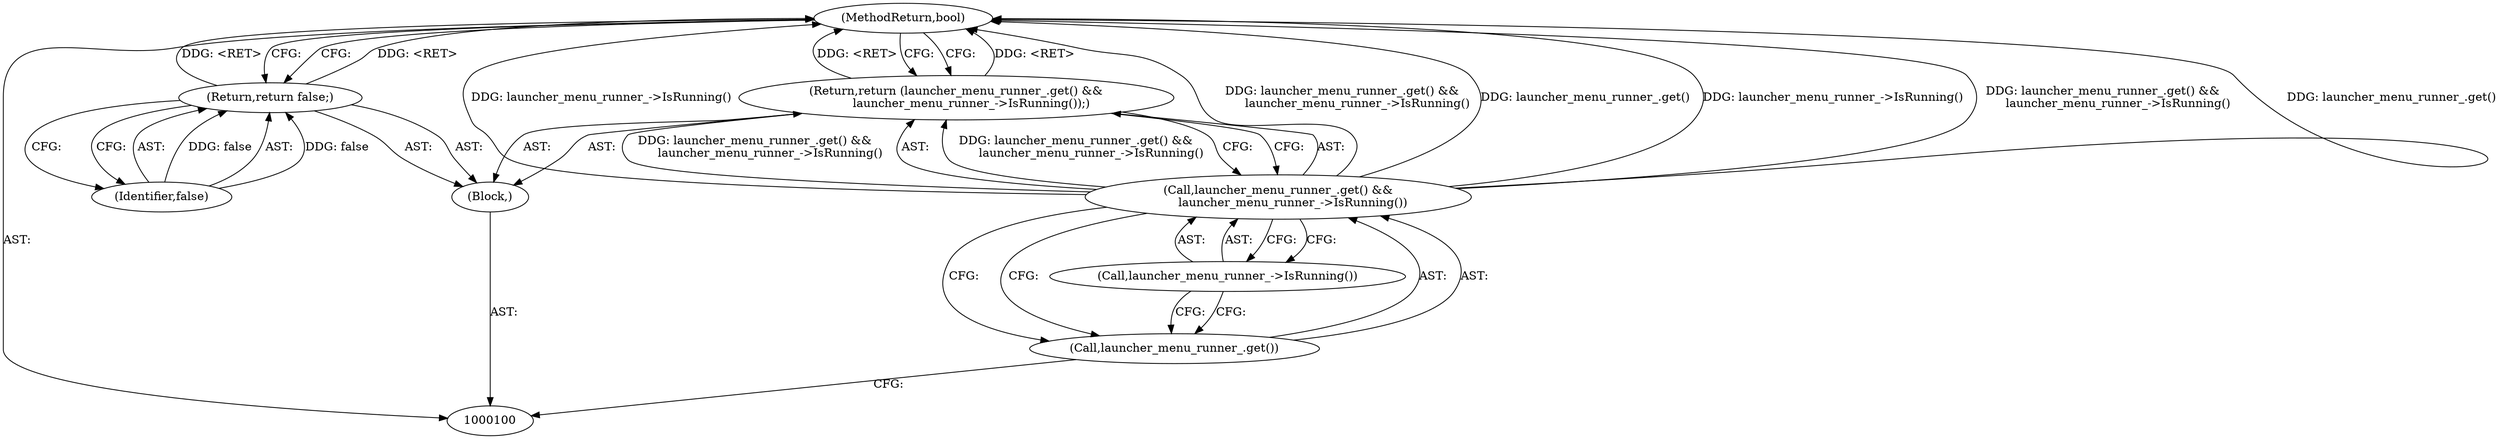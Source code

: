 digraph "0_Chrome_3475f5e448ddf5e48888f3d0563245cc46e3c98b_3" {
"1000108" [label="(MethodReturn,bool)"];
"1000101" [label="(Block,)"];
"1000103" [label="(Call,launcher_menu_runner_.get() &&\n        launcher_menu_runner_->IsRunning())"];
"1000104" [label="(Call,launcher_menu_runner_.get())"];
"1000102" [label="(Return,return (launcher_menu_runner_.get() &&\n        launcher_menu_runner_->IsRunning());)"];
"1000105" [label="(Call,launcher_menu_runner_->IsRunning())"];
"1000107" [label="(Identifier,false)"];
"1000106" [label="(Return,return false;)"];
"1000108" -> "1000100"  [label="AST: "];
"1000108" -> "1000102"  [label="CFG: "];
"1000108" -> "1000106"  [label="CFG: "];
"1000103" -> "1000108"  [label="DDG: launcher_menu_runner_.get() &&\n        launcher_menu_runner_->IsRunning()"];
"1000103" -> "1000108"  [label="DDG: launcher_menu_runner_.get()"];
"1000103" -> "1000108"  [label="DDG: launcher_menu_runner_->IsRunning()"];
"1000106" -> "1000108"  [label="DDG: <RET>"];
"1000102" -> "1000108"  [label="DDG: <RET>"];
"1000101" -> "1000100"  [label="AST: "];
"1000102" -> "1000101"  [label="AST: "];
"1000106" -> "1000101"  [label="AST: "];
"1000103" -> "1000102"  [label="AST: "];
"1000103" -> "1000104"  [label="CFG: "];
"1000103" -> "1000105"  [label="CFG: "];
"1000104" -> "1000103"  [label="AST: "];
"1000105" -> "1000103"  [label="AST: "];
"1000102" -> "1000103"  [label="CFG: "];
"1000103" -> "1000108"  [label="DDG: launcher_menu_runner_.get() &&\n        launcher_menu_runner_->IsRunning()"];
"1000103" -> "1000108"  [label="DDG: launcher_menu_runner_.get()"];
"1000103" -> "1000108"  [label="DDG: launcher_menu_runner_->IsRunning()"];
"1000103" -> "1000102"  [label="DDG: launcher_menu_runner_.get() &&\n        launcher_menu_runner_->IsRunning()"];
"1000104" -> "1000103"  [label="AST: "];
"1000104" -> "1000100"  [label="CFG: "];
"1000105" -> "1000104"  [label="CFG: "];
"1000103" -> "1000104"  [label="CFG: "];
"1000102" -> "1000101"  [label="AST: "];
"1000102" -> "1000103"  [label="CFG: "];
"1000103" -> "1000102"  [label="AST: "];
"1000108" -> "1000102"  [label="CFG: "];
"1000102" -> "1000108"  [label="DDG: <RET>"];
"1000103" -> "1000102"  [label="DDG: launcher_menu_runner_.get() &&\n        launcher_menu_runner_->IsRunning()"];
"1000105" -> "1000103"  [label="AST: "];
"1000105" -> "1000104"  [label="CFG: "];
"1000103" -> "1000105"  [label="CFG: "];
"1000107" -> "1000106"  [label="AST: "];
"1000106" -> "1000107"  [label="CFG: "];
"1000107" -> "1000106"  [label="DDG: false"];
"1000106" -> "1000101"  [label="AST: "];
"1000106" -> "1000107"  [label="CFG: "];
"1000107" -> "1000106"  [label="AST: "];
"1000108" -> "1000106"  [label="CFG: "];
"1000106" -> "1000108"  [label="DDG: <RET>"];
"1000107" -> "1000106"  [label="DDG: false"];
}
